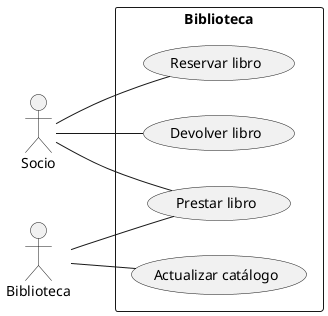 @startuml

left to right direction

actor "Socio" as s
actor "Biblioteca" as b

rectangle Biblioteca {
    usecase "Reservar libro" as UC1
    usecase "Prestar libro" as UC2
    usecase "Devolver libro" as UC3
    usecase "Actualizar catálogo" as UC4
}

s -- UC1
s -- UC2
s -- UC3
b -- UC2
b -- UC4

@enduml